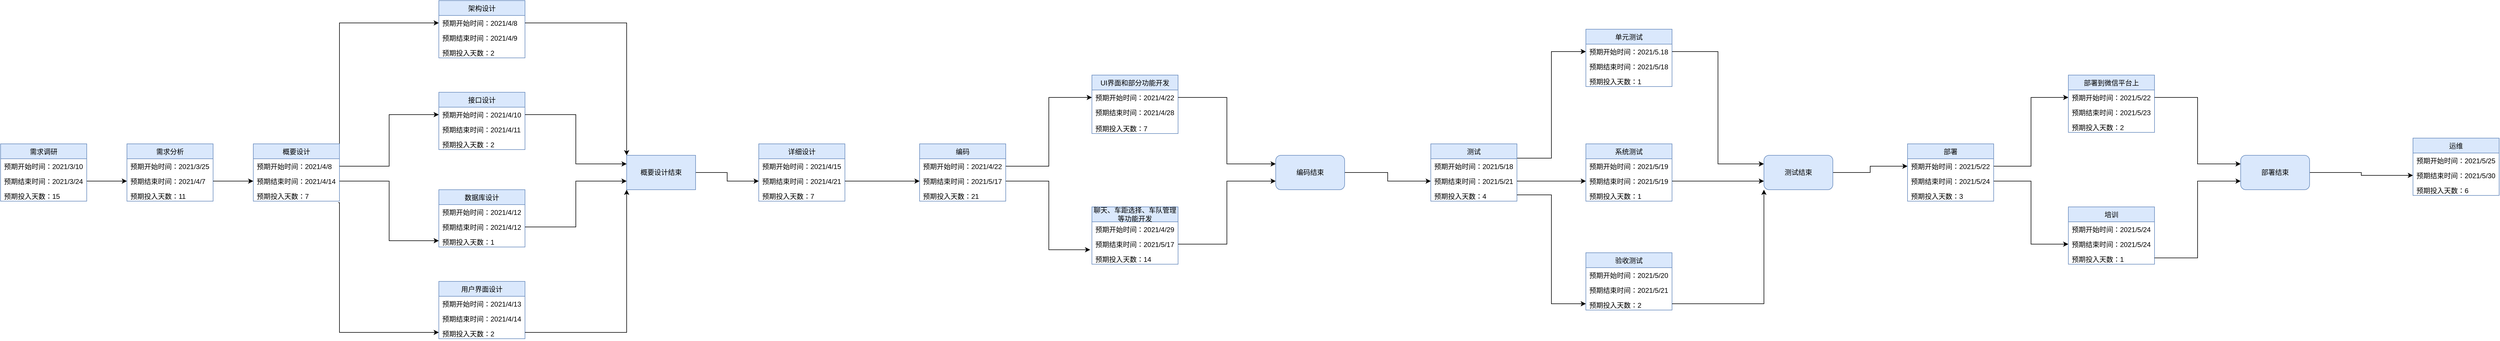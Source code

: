 <mxfile version="14.4.8" type="github">
  <diagram id="Q8OWI2HvfyvaIv8AVOIq" name="Page-1">
    <mxGraphModel dx="1303" dy="688" grid="1" gridSize="10" guides="1" tooltips="1" connect="1" arrows="1" fold="1" page="1" pageScale="1" pageWidth="4500" pageHeight="4681" math="0" shadow="0">
      <root>
        <mxCell id="0" />
        <mxCell id="1" parent="0" />
        <mxCell id="cmzhFVV2WVKwGKOXvyXr-2" value="需求调研" style="swimlane;fontStyle=0;childLayout=stackLayout;horizontal=1;startSize=26;fillColor=#dae8fc;horizontalStack=0;resizeParent=1;resizeParentMax=0;resizeLast=0;collapsible=1;marginBottom=0;strokeColor=#6c8ebf;" vertex="1" parent="1">
          <mxGeometry x="20" y="320" width="150" height="100" as="geometry" />
        </mxCell>
        <mxCell id="cmzhFVV2WVKwGKOXvyXr-3" value="预期开始时间：2021/3/10" style="text;strokeColor=none;fillColor=none;align=left;verticalAlign=top;spacingLeft=4;spacingRight=4;overflow=hidden;rotatable=0;points=[[0,0.5],[1,0.5]];portConstraint=eastwest;" vertex="1" parent="cmzhFVV2WVKwGKOXvyXr-2">
          <mxGeometry y="26" width="150" height="26" as="geometry" />
        </mxCell>
        <mxCell id="cmzhFVV2WVKwGKOXvyXr-4" value="预期结束时间：2021/3/24" style="text;strokeColor=none;fillColor=none;align=left;verticalAlign=top;spacingLeft=4;spacingRight=4;overflow=hidden;rotatable=0;points=[[0,0.5],[1,0.5]];portConstraint=eastwest;" vertex="1" parent="cmzhFVV2WVKwGKOXvyXr-2">
          <mxGeometry y="52" width="150" height="26" as="geometry" />
        </mxCell>
        <mxCell id="cmzhFVV2WVKwGKOXvyXr-5" value="预期投入天数：15" style="text;strokeColor=none;fillColor=none;align=left;verticalAlign=top;spacingLeft=4;spacingRight=4;overflow=hidden;rotatable=0;points=[[0,0.5],[1,0.5]];portConstraint=eastwest;" vertex="1" parent="cmzhFVV2WVKwGKOXvyXr-2">
          <mxGeometry y="78" width="150" height="22" as="geometry" />
        </mxCell>
        <mxCell id="cmzhFVV2WVKwGKOXvyXr-6" value="需求分析" style="swimlane;fontStyle=0;childLayout=stackLayout;horizontal=1;startSize=26;fillColor=#dae8fc;horizontalStack=0;resizeParent=1;resizeParentMax=0;resizeLast=0;collapsible=1;marginBottom=0;strokeColor=#6c8ebf;" vertex="1" parent="1">
          <mxGeometry x="240" y="320" width="150" height="100" as="geometry" />
        </mxCell>
        <mxCell id="cmzhFVV2WVKwGKOXvyXr-7" value="预期开始时间：2021/3/25" style="text;strokeColor=none;fillColor=none;align=left;verticalAlign=top;spacingLeft=4;spacingRight=4;overflow=hidden;rotatable=0;points=[[0,0.5],[1,0.5]];portConstraint=eastwest;" vertex="1" parent="cmzhFVV2WVKwGKOXvyXr-6">
          <mxGeometry y="26" width="150" height="26" as="geometry" />
        </mxCell>
        <mxCell id="cmzhFVV2WVKwGKOXvyXr-8" value="预期结束时间：2021/4/7" style="text;strokeColor=none;fillColor=none;align=left;verticalAlign=top;spacingLeft=4;spacingRight=4;overflow=hidden;rotatable=0;points=[[0,0.5],[1,0.5]];portConstraint=eastwest;" vertex="1" parent="cmzhFVV2WVKwGKOXvyXr-6">
          <mxGeometry y="52" width="150" height="26" as="geometry" />
        </mxCell>
        <mxCell id="cmzhFVV2WVKwGKOXvyXr-9" value="预期投入天数：11" style="text;strokeColor=none;fillColor=none;align=left;verticalAlign=top;spacingLeft=4;spacingRight=4;overflow=hidden;rotatable=0;points=[[0,0.5],[1,0.5]];portConstraint=eastwest;" vertex="1" parent="cmzhFVV2WVKwGKOXvyXr-6">
          <mxGeometry y="78" width="150" height="22" as="geometry" />
        </mxCell>
        <mxCell id="cmzhFVV2WVKwGKOXvyXr-87" style="edgeStyle=orthogonalEdgeStyle;rounded=0;orthogonalLoop=1;jettySize=auto;html=1;exitX=1;exitY=0;exitDx=0;exitDy=0;entryX=0;entryY=0.5;entryDx=0;entryDy=0;" edge="1" parent="1" source="cmzhFVV2WVKwGKOXvyXr-10" target="cmzhFVV2WVKwGKOXvyXr-15">
          <mxGeometry relative="1" as="geometry" />
        </mxCell>
        <mxCell id="cmzhFVV2WVKwGKOXvyXr-10" value="概要设计" style="swimlane;fontStyle=0;childLayout=stackLayout;horizontal=1;startSize=26;fillColor=#dae8fc;horizontalStack=0;resizeParent=1;resizeParentMax=0;resizeLast=0;collapsible=1;marginBottom=0;strokeColor=#6c8ebf;" vertex="1" parent="1">
          <mxGeometry x="460" y="320" width="150" height="100" as="geometry" />
        </mxCell>
        <mxCell id="cmzhFVV2WVKwGKOXvyXr-11" value="预期开始时间：2021/4/8" style="text;strokeColor=none;fillColor=none;align=left;verticalAlign=top;spacingLeft=4;spacingRight=4;overflow=hidden;rotatable=0;points=[[0,0.5],[1,0.5]];portConstraint=eastwest;" vertex="1" parent="cmzhFVV2WVKwGKOXvyXr-10">
          <mxGeometry y="26" width="150" height="26" as="geometry" />
        </mxCell>
        <mxCell id="cmzhFVV2WVKwGKOXvyXr-12" value="预期结束时间：2021/4/14" style="text;strokeColor=none;fillColor=none;align=left;verticalAlign=top;spacingLeft=4;spacingRight=4;overflow=hidden;rotatable=0;points=[[0,0.5],[1,0.5]];portConstraint=eastwest;" vertex="1" parent="cmzhFVV2WVKwGKOXvyXr-10">
          <mxGeometry y="52" width="150" height="26" as="geometry" />
        </mxCell>
        <mxCell id="cmzhFVV2WVKwGKOXvyXr-13" value="预期投入天数：7" style="text;strokeColor=none;fillColor=none;align=left;verticalAlign=top;spacingLeft=4;spacingRight=4;overflow=hidden;rotatable=0;points=[[0,0.5],[1,0.5]];portConstraint=eastwest;" vertex="1" parent="cmzhFVV2WVKwGKOXvyXr-10">
          <mxGeometry y="78" width="150" height="22" as="geometry" />
        </mxCell>
        <mxCell id="cmzhFVV2WVKwGKOXvyXr-14" value="架构设计" style="swimlane;fontStyle=0;childLayout=stackLayout;horizontal=1;startSize=26;fillColor=#dae8fc;horizontalStack=0;resizeParent=1;resizeParentMax=0;resizeLast=0;collapsible=1;marginBottom=0;strokeColor=#6c8ebf;" vertex="1" parent="1">
          <mxGeometry x="783" y="70" width="150" height="100" as="geometry" />
        </mxCell>
        <mxCell id="cmzhFVV2WVKwGKOXvyXr-15" value="预期开始时间：2021/4/8" style="text;strokeColor=none;fillColor=none;align=left;verticalAlign=top;spacingLeft=4;spacingRight=4;overflow=hidden;rotatable=0;points=[[0,0.5],[1,0.5]];portConstraint=eastwest;" vertex="1" parent="cmzhFVV2WVKwGKOXvyXr-14">
          <mxGeometry y="26" width="150" height="26" as="geometry" />
        </mxCell>
        <mxCell id="cmzhFVV2WVKwGKOXvyXr-16" value="预期结束时间：2021/4/9" style="text;strokeColor=none;fillColor=none;align=left;verticalAlign=top;spacingLeft=4;spacingRight=4;overflow=hidden;rotatable=0;points=[[0,0.5],[1,0.5]];portConstraint=eastwest;" vertex="1" parent="cmzhFVV2WVKwGKOXvyXr-14">
          <mxGeometry y="52" width="150" height="26" as="geometry" />
        </mxCell>
        <mxCell id="cmzhFVV2WVKwGKOXvyXr-17" value="预期投入天数：2" style="text;strokeColor=none;fillColor=none;align=left;verticalAlign=top;spacingLeft=4;spacingRight=4;overflow=hidden;rotatable=0;points=[[0,0.5],[1,0.5]];portConstraint=eastwest;" vertex="1" parent="cmzhFVV2WVKwGKOXvyXr-14">
          <mxGeometry y="78" width="150" height="22" as="geometry" />
        </mxCell>
        <mxCell id="cmzhFVV2WVKwGKOXvyXr-18" value="接口设计" style="swimlane;fontStyle=0;childLayout=stackLayout;horizontal=1;startSize=26;fillColor=#dae8fc;horizontalStack=0;resizeParent=1;resizeParentMax=0;resizeLast=0;collapsible=1;marginBottom=0;strokeColor=#6c8ebf;" vertex="1" parent="1">
          <mxGeometry x="783" y="230" width="150" height="100" as="geometry" />
        </mxCell>
        <mxCell id="cmzhFVV2WVKwGKOXvyXr-19" value="预期开始时间：2021/4/10" style="text;strokeColor=none;fillColor=none;align=left;verticalAlign=top;spacingLeft=4;spacingRight=4;overflow=hidden;rotatable=0;points=[[0,0.5],[1,0.5]];portConstraint=eastwest;" vertex="1" parent="cmzhFVV2WVKwGKOXvyXr-18">
          <mxGeometry y="26" width="150" height="26" as="geometry" />
        </mxCell>
        <mxCell id="cmzhFVV2WVKwGKOXvyXr-20" value="预期结束时间：2021/4/11" style="text;strokeColor=none;fillColor=none;align=left;verticalAlign=top;spacingLeft=4;spacingRight=4;overflow=hidden;rotatable=0;points=[[0,0.5],[1,0.5]];portConstraint=eastwest;" vertex="1" parent="cmzhFVV2WVKwGKOXvyXr-18">
          <mxGeometry y="52" width="150" height="26" as="geometry" />
        </mxCell>
        <mxCell id="cmzhFVV2WVKwGKOXvyXr-21" value="预期投入天数：2" style="text;strokeColor=none;fillColor=none;align=left;verticalAlign=top;spacingLeft=4;spacingRight=4;overflow=hidden;rotatable=0;points=[[0,0.5],[1,0.5]];portConstraint=eastwest;" vertex="1" parent="cmzhFVV2WVKwGKOXvyXr-18">
          <mxGeometry y="78" width="150" height="22" as="geometry" />
        </mxCell>
        <mxCell id="cmzhFVV2WVKwGKOXvyXr-22" value="数据库设计" style="swimlane;fontStyle=0;childLayout=stackLayout;horizontal=1;startSize=26;fillColor=#dae8fc;horizontalStack=0;resizeParent=1;resizeParentMax=0;resizeLast=0;collapsible=1;marginBottom=0;strokeColor=#6c8ebf;" vertex="1" parent="1">
          <mxGeometry x="783" y="400" width="150" height="100" as="geometry" />
        </mxCell>
        <mxCell id="cmzhFVV2WVKwGKOXvyXr-23" value="预期开始时间：2021/4/12" style="text;strokeColor=none;fillColor=none;align=left;verticalAlign=top;spacingLeft=4;spacingRight=4;overflow=hidden;rotatable=0;points=[[0,0.5],[1,0.5]];portConstraint=eastwest;" vertex="1" parent="cmzhFVV2WVKwGKOXvyXr-22">
          <mxGeometry y="26" width="150" height="26" as="geometry" />
        </mxCell>
        <mxCell id="cmzhFVV2WVKwGKOXvyXr-24" value="预期结束时间：2021/4/12" style="text;strokeColor=none;fillColor=none;align=left;verticalAlign=top;spacingLeft=4;spacingRight=4;overflow=hidden;rotatable=0;points=[[0,0.5],[1,0.5]];portConstraint=eastwest;" vertex="1" parent="cmzhFVV2WVKwGKOXvyXr-22">
          <mxGeometry y="52" width="150" height="26" as="geometry" />
        </mxCell>
        <mxCell id="cmzhFVV2WVKwGKOXvyXr-25" value="预期投入天数：1" style="text;strokeColor=none;fillColor=none;align=left;verticalAlign=top;spacingLeft=4;spacingRight=4;overflow=hidden;rotatable=0;points=[[0,0.5],[1,0.5]];portConstraint=eastwest;" vertex="1" parent="cmzhFVV2WVKwGKOXvyXr-22">
          <mxGeometry y="78" width="150" height="22" as="geometry" />
        </mxCell>
        <mxCell id="cmzhFVV2WVKwGKOXvyXr-26" value="用户界面设计" style="swimlane;fontStyle=0;childLayout=stackLayout;horizontal=1;startSize=26;fillColor=#dae8fc;horizontalStack=0;resizeParent=1;resizeParentMax=0;resizeLast=0;collapsible=1;marginBottom=0;strokeColor=#6c8ebf;" vertex="1" parent="1">
          <mxGeometry x="783" y="560" width="150" height="100" as="geometry" />
        </mxCell>
        <mxCell id="cmzhFVV2WVKwGKOXvyXr-27" value="预期开始时间：2021/4/13" style="text;strokeColor=none;fillColor=none;align=left;verticalAlign=top;spacingLeft=4;spacingRight=4;overflow=hidden;rotatable=0;points=[[0,0.5],[1,0.5]];portConstraint=eastwest;" vertex="1" parent="cmzhFVV2WVKwGKOXvyXr-26">
          <mxGeometry y="26" width="150" height="26" as="geometry" />
        </mxCell>
        <mxCell id="cmzhFVV2WVKwGKOXvyXr-28" value="预期结束时间：2021/4/14" style="text;strokeColor=none;fillColor=none;align=left;verticalAlign=top;spacingLeft=4;spacingRight=4;overflow=hidden;rotatable=0;points=[[0,0.5],[1,0.5]];portConstraint=eastwest;" vertex="1" parent="cmzhFVV2WVKwGKOXvyXr-26">
          <mxGeometry y="52" width="150" height="26" as="geometry" />
        </mxCell>
        <mxCell id="cmzhFVV2WVKwGKOXvyXr-29" value="预期投入天数：2" style="text;strokeColor=none;fillColor=none;align=left;verticalAlign=top;spacingLeft=4;spacingRight=4;overflow=hidden;rotatable=0;points=[[0,0.5],[1,0.5]];portConstraint=eastwest;" vertex="1" parent="cmzhFVV2WVKwGKOXvyXr-26">
          <mxGeometry y="78" width="150" height="22" as="geometry" />
        </mxCell>
        <mxCell id="cmzhFVV2WVKwGKOXvyXr-95" style="edgeStyle=orthogonalEdgeStyle;rounded=0;orthogonalLoop=1;jettySize=auto;html=1;exitX=1;exitY=0.5;exitDx=0;exitDy=0;entryX=0;entryY=0.5;entryDx=0;entryDy=0;" edge="1" parent="1" source="cmzhFVV2WVKwGKOXvyXr-30" target="cmzhFVV2WVKwGKOXvyXr-33">
          <mxGeometry relative="1" as="geometry" />
        </mxCell>
        <mxCell id="cmzhFVV2WVKwGKOXvyXr-30" value="概要设计结束" style="rounded=0;whiteSpace=wrap;html=1;fillColor=#dae8fc;strokeColor=#6c8ebf;" vertex="1" parent="1">
          <mxGeometry x="1110" y="340" width="120" height="60" as="geometry" />
        </mxCell>
        <mxCell id="cmzhFVV2WVKwGKOXvyXr-31" value="详细设计" style="swimlane;fontStyle=0;childLayout=stackLayout;horizontal=1;startSize=26;fillColor=#dae8fc;horizontalStack=0;resizeParent=1;resizeParentMax=0;resizeLast=0;collapsible=1;marginBottom=0;strokeColor=#6c8ebf;" vertex="1" parent="1">
          <mxGeometry x="1340" y="320" width="150" height="100" as="geometry" />
        </mxCell>
        <mxCell id="cmzhFVV2WVKwGKOXvyXr-32" value="预期开始时间：2021/4/15" style="text;strokeColor=none;fillColor=none;align=left;verticalAlign=top;spacingLeft=4;spacingRight=4;overflow=hidden;rotatable=0;points=[[0,0.5],[1,0.5]];portConstraint=eastwest;" vertex="1" parent="cmzhFVV2WVKwGKOXvyXr-31">
          <mxGeometry y="26" width="150" height="26" as="geometry" />
        </mxCell>
        <mxCell id="cmzhFVV2WVKwGKOXvyXr-33" value="预期结束时间：2021/4/21" style="text;strokeColor=none;fillColor=none;align=left;verticalAlign=top;spacingLeft=4;spacingRight=4;overflow=hidden;rotatable=0;points=[[0,0.5],[1,0.5]];portConstraint=eastwest;" vertex="1" parent="cmzhFVV2WVKwGKOXvyXr-31">
          <mxGeometry y="52" width="150" height="26" as="geometry" />
        </mxCell>
        <mxCell id="cmzhFVV2WVKwGKOXvyXr-34" value="预期投入天数：7" style="text;strokeColor=none;fillColor=none;align=left;verticalAlign=top;spacingLeft=4;spacingRight=4;overflow=hidden;rotatable=0;points=[[0,0.5],[1,0.5]];portConstraint=eastwest;" vertex="1" parent="cmzhFVV2WVKwGKOXvyXr-31">
          <mxGeometry y="78" width="150" height="22" as="geometry" />
        </mxCell>
        <mxCell id="cmzhFVV2WVKwGKOXvyXr-35" value="编码" style="swimlane;fontStyle=0;childLayout=stackLayout;horizontal=1;startSize=26;fillColor=#dae8fc;horizontalStack=0;resizeParent=1;resizeParentMax=0;resizeLast=0;collapsible=1;marginBottom=0;strokeColor=#6c8ebf;" vertex="1" parent="1">
          <mxGeometry x="1620" y="320" width="150" height="100" as="geometry" />
        </mxCell>
        <mxCell id="cmzhFVV2WVKwGKOXvyXr-36" value="预期开始时间：2021/4/22" style="text;strokeColor=none;fillColor=none;align=left;verticalAlign=top;spacingLeft=4;spacingRight=4;overflow=hidden;rotatable=0;points=[[0,0.5],[1,0.5]];portConstraint=eastwest;" vertex="1" parent="cmzhFVV2WVKwGKOXvyXr-35">
          <mxGeometry y="26" width="150" height="26" as="geometry" />
        </mxCell>
        <mxCell id="cmzhFVV2WVKwGKOXvyXr-37" value="预期结束时间：2021/5/17" style="text;strokeColor=none;fillColor=none;align=left;verticalAlign=top;spacingLeft=4;spacingRight=4;overflow=hidden;rotatable=0;points=[[0,0.5],[1,0.5]];portConstraint=eastwest;" vertex="1" parent="cmzhFVV2WVKwGKOXvyXr-35">
          <mxGeometry y="52" width="150" height="26" as="geometry" />
        </mxCell>
        <mxCell id="cmzhFVV2WVKwGKOXvyXr-38" value="预期投入天数：21" style="text;strokeColor=none;fillColor=none;align=left;verticalAlign=top;spacingLeft=4;spacingRight=4;overflow=hidden;rotatable=0;points=[[0,0.5],[1,0.5]];portConstraint=eastwest;" vertex="1" parent="cmzhFVV2WVKwGKOXvyXr-35">
          <mxGeometry y="78" width="150" height="22" as="geometry" />
        </mxCell>
        <mxCell id="cmzhFVV2WVKwGKOXvyXr-39" value="UI界面和部分功能开发" style="swimlane;fontStyle=0;childLayout=stackLayout;horizontal=1;startSize=26;fillColor=#dae8fc;horizontalStack=0;resizeParent=1;resizeParentMax=0;resizeLast=0;collapsible=1;marginBottom=0;strokeColor=#6c8ebf;" vertex="1" parent="1">
          <mxGeometry x="1920" y="200" width="150" height="102" as="geometry" />
        </mxCell>
        <mxCell id="cmzhFVV2WVKwGKOXvyXr-40" value="预期开始时间：2021/4/22" style="text;strokeColor=none;fillColor=none;align=left;verticalAlign=top;spacingLeft=4;spacingRight=4;overflow=hidden;rotatable=0;points=[[0,0.5],[1,0.5]];portConstraint=eastwest;" vertex="1" parent="cmzhFVV2WVKwGKOXvyXr-39">
          <mxGeometry y="26" width="150" height="26" as="geometry" />
        </mxCell>
        <mxCell id="cmzhFVV2WVKwGKOXvyXr-41" value="预期结束时间：2021/4/28" style="text;strokeColor=none;fillColor=none;align=left;verticalAlign=top;spacingLeft=4;spacingRight=4;overflow=hidden;rotatable=0;points=[[0,0.5],[1,0.5]];portConstraint=eastwest;" vertex="1" parent="cmzhFVV2WVKwGKOXvyXr-39">
          <mxGeometry y="52" width="150" height="28" as="geometry" />
        </mxCell>
        <mxCell id="cmzhFVV2WVKwGKOXvyXr-42" value="预期投入天数：7" style="text;strokeColor=none;fillColor=none;align=left;verticalAlign=top;spacingLeft=4;spacingRight=4;overflow=hidden;rotatable=0;points=[[0,0.5],[1,0.5]];portConstraint=eastwest;" vertex="1" parent="cmzhFVV2WVKwGKOXvyXr-39">
          <mxGeometry y="80" width="150" height="22" as="geometry" />
        </mxCell>
        <mxCell id="cmzhFVV2WVKwGKOXvyXr-43" value="聊天、车距选择、车队管理等功能开发" style="swimlane;fontStyle=0;childLayout=stackLayout;horizontal=1;startSize=26;fillColor=#dae8fc;horizontalStack=0;resizeParent=1;resizeParentMax=0;resizeLast=0;collapsible=1;marginBottom=0;strokeColor=#6c8ebf;whiteSpace=wrap;" vertex="1" parent="1">
          <mxGeometry x="1920" y="430" width="150" height="100" as="geometry" />
        </mxCell>
        <mxCell id="cmzhFVV2WVKwGKOXvyXr-44" value="预期开始时间：2021/4/29" style="text;strokeColor=none;fillColor=none;align=left;verticalAlign=top;spacingLeft=4;spacingRight=4;overflow=hidden;rotatable=0;points=[[0,0.5],[1,0.5]];portConstraint=eastwest;" vertex="1" parent="cmzhFVV2WVKwGKOXvyXr-43">
          <mxGeometry y="26" width="150" height="26" as="geometry" />
        </mxCell>
        <mxCell id="cmzhFVV2WVKwGKOXvyXr-45" value="预期结束时间：2021/5/17" style="text;strokeColor=none;fillColor=none;align=left;verticalAlign=top;spacingLeft=4;spacingRight=4;overflow=hidden;rotatable=0;points=[[0,0.5],[1,0.5]];portConstraint=eastwest;" vertex="1" parent="cmzhFVV2WVKwGKOXvyXr-43">
          <mxGeometry y="52" width="150" height="26" as="geometry" />
        </mxCell>
        <mxCell id="cmzhFVV2WVKwGKOXvyXr-46" value="预期投入天数：14" style="text;strokeColor=none;fillColor=none;align=left;verticalAlign=top;spacingLeft=4;spacingRight=4;overflow=hidden;rotatable=0;points=[[0,0.5],[1,0.5]];portConstraint=eastwest;" vertex="1" parent="cmzhFVV2WVKwGKOXvyXr-43">
          <mxGeometry y="78" width="150" height="22" as="geometry" />
        </mxCell>
        <mxCell id="cmzhFVV2WVKwGKOXvyXr-101" style="edgeStyle=orthogonalEdgeStyle;rounded=0;orthogonalLoop=1;jettySize=auto;html=1;exitX=1;exitY=0.5;exitDx=0;exitDy=0;entryX=0;entryY=0.5;entryDx=0;entryDy=0;" edge="1" parent="1" source="cmzhFVV2WVKwGKOXvyXr-49" target="cmzhFVV2WVKwGKOXvyXr-52">
          <mxGeometry relative="1" as="geometry" />
        </mxCell>
        <mxCell id="cmzhFVV2WVKwGKOXvyXr-49" value="编码结束" style="rounded=1;whiteSpace=wrap;html=1;fillColor=#dae8fc;strokeColor=#6c8ebf;" vertex="1" parent="1">
          <mxGeometry x="2240" y="340" width="120" height="60" as="geometry" />
        </mxCell>
        <mxCell id="cmzhFVV2WVKwGKOXvyXr-102" style="edgeStyle=orthogonalEdgeStyle;rounded=0;orthogonalLoop=1;jettySize=auto;html=1;exitX=1;exitY=0.25;exitDx=0;exitDy=0;entryX=0;entryY=0.5;entryDx=0;entryDy=0;" edge="1" parent="1" source="cmzhFVV2WVKwGKOXvyXr-50" target="cmzhFVV2WVKwGKOXvyXr-55">
          <mxGeometry relative="1" as="geometry" />
        </mxCell>
        <mxCell id="cmzhFVV2WVKwGKOXvyXr-50" value="测试" style="swimlane;fontStyle=0;childLayout=stackLayout;horizontal=1;startSize=26;fillColor=#dae8fc;horizontalStack=0;resizeParent=1;resizeParentMax=0;resizeLast=0;collapsible=1;marginBottom=0;strokeColor=#6c8ebf;" vertex="1" parent="1">
          <mxGeometry x="2510" y="320" width="150" height="100" as="geometry" />
        </mxCell>
        <mxCell id="cmzhFVV2WVKwGKOXvyXr-51" value="预期开始时间：2021/5/18" style="text;strokeColor=none;fillColor=none;align=left;verticalAlign=top;spacingLeft=4;spacingRight=4;overflow=hidden;rotatable=0;points=[[0,0.5],[1,0.5]];portConstraint=eastwest;" vertex="1" parent="cmzhFVV2WVKwGKOXvyXr-50">
          <mxGeometry y="26" width="150" height="26" as="geometry" />
        </mxCell>
        <mxCell id="cmzhFVV2WVKwGKOXvyXr-52" value="预期结束时间：2021/5/21" style="text;strokeColor=none;fillColor=none;align=left;verticalAlign=top;spacingLeft=4;spacingRight=4;overflow=hidden;rotatable=0;points=[[0,0.5],[1,0.5]];portConstraint=eastwest;" vertex="1" parent="cmzhFVV2WVKwGKOXvyXr-50">
          <mxGeometry y="52" width="150" height="26" as="geometry" />
        </mxCell>
        <mxCell id="cmzhFVV2WVKwGKOXvyXr-53" value="预期投入天数：4" style="text;strokeColor=none;fillColor=none;align=left;verticalAlign=top;spacingLeft=4;spacingRight=4;overflow=hidden;rotatable=0;points=[[0,0.5],[1,0.5]];portConstraint=eastwest;" vertex="1" parent="cmzhFVV2WVKwGKOXvyXr-50">
          <mxGeometry y="78" width="150" height="22" as="geometry" />
        </mxCell>
        <mxCell id="cmzhFVV2WVKwGKOXvyXr-54" value="单元测试" style="swimlane;fontStyle=0;childLayout=stackLayout;horizontal=1;startSize=26;fillColor=#dae8fc;horizontalStack=0;resizeParent=1;resizeParentMax=0;resizeLast=0;collapsible=1;marginBottom=0;strokeColor=#6c8ebf;" vertex="1" parent="1">
          <mxGeometry x="2780" y="120" width="150" height="100" as="geometry" />
        </mxCell>
        <mxCell id="cmzhFVV2WVKwGKOXvyXr-55" value="预期开始时间：2021/5.18" style="text;strokeColor=none;fillColor=none;align=left;verticalAlign=top;spacingLeft=4;spacingRight=4;overflow=hidden;rotatable=0;points=[[0,0.5],[1,0.5]];portConstraint=eastwest;" vertex="1" parent="cmzhFVV2WVKwGKOXvyXr-54">
          <mxGeometry y="26" width="150" height="26" as="geometry" />
        </mxCell>
        <mxCell id="cmzhFVV2WVKwGKOXvyXr-56" value="预期结束时间：2021/5/18" style="text;strokeColor=none;fillColor=none;align=left;verticalAlign=top;spacingLeft=4;spacingRight=4;overflow=hidden;rotatable=0;points=[[0,0.5],[1,0.5]];portConstraint=eastwest;" vertex="1" parent="cmzhFVV2WVKwGKOXvyXr-54">
          <mxGeometry y="52" width="150" height="26" as="geometry" />
        </mxCell>
        <mxCell id="cmzhFVV2WVKwGKOXvyXr-57" value="预期投入天数：1" style="text;strokeColor=none;fillColor=none;align=left;verticalAlign=top;spacingLeft=4;spacingRight=4;overflow=hidden;rotatable=0;points=[[0,0.5],[1,0.5]];portConstraint=eastwest;" vertex="1" parent="cmzhFVV2WVKwGKOXvyXr-54">
          <mxGeometry y="78" width="150" height="22" as="geometry" />
        </mxCell>
        <mxCell id="cmzhFVV2WVKwGKOXvyXr-58" value="系统测试" style="swimlane;fontStyle=0;childLayout=stackLayout;horizontal=1;startSize=26;fillColor=#dae8fc;horizontalStack=0;resizeParent=1;resizeParentMax=0;resizeLast=0;collapsible=1;marginBottom=0;strokeColor=#6c8ebf;" vertex="1" parent="1">
          <mxGeometry x="2780" y="320" width="150" height="100" as="geometry" />
        </mxCell>
        <mxCell id="cmzhFVV2WVKwGKOXvyXr-59" value="预期开始时间：2021/5/19" style="text;strokeColor=none;fillColor=none;align=left;verticalAlign=top;spacingLeft=4;spacingRight=4;overflow=hidden;rotatable=0;points=[[0,0.5],[1,0.5]];portConstraint=eastwest;" vertex="1" parent="cmzhFVV2WVKwGKOXvyXr-58">
          <mxGeometry y="26" width="150" height="26" as="geometry" />
        </mxCell>
        <mxCell id="cmzhFVV2WVKwGKOXvyXr-60" value="预期结束时间：2021/5/19" style="text;strokeColor=none;fillColor=none;align=left;verticalAlign=top;spacingLeft=4;spacingRight=4;overflow=hidden;rotatable=0;points=[[0,0.5],[1,0.5]];portConstraint=eastwest;" vertex="1" parent="cmzhFVV2WVKwGKOXvyXr-58">
          <mxGeometry y="52" width="150" height="26" as="geometry" />
        </mxCell>
        <mxCell id="cmzhFVV2WVKwGKOXvyXr-61" value="预期投入天数：1" style="text;strokeColor=none;fillColor=none;align=left;verticalAlign=top;spacingLeft=4;spacingRight=4;overflow=hidden;rotatable=0;points=[[0,0.5],[1,0.5]];portConstraint=eastwest;" vertex="1" parent="cmzhFVV2WVKwGKOXvyXr-58">
          <mxGeometry y="78" width="150" height="22" as="geometry" />
        </mxCell>
        <mxCell id="cmzhFVV2WVKwGKOXvyXr-62" value="验收测试" style="swimlane;fontStyle=0;childLayout=stackLayout;horizontal=1;startSize=26;fillColor=#dae8fc;horizontalStack=0;resizeParent=1;resizeParentMax=0;resizeLast=0;collapsible=1;marginBottom=0;strokeColor=#6c8ebf;" vertex="1" parent="1">
          <mxGeometry x="2780" y="510" width="150" height="100" as="geometry" />
        </mxCell>
        <mxCell id="cmzhFVV2WVKwGKOXvyXr-63" value="预期开始时间：2021/5/20" style="text;strokeColor=none;fillColor=none;align=left;verticalAlign=top;spacingLeft=4;spacingRight=4;overflow=hidden;rotatable=0;points=[[0,0.5],[1,0.5]];portConstraint=eastwest;" vertex="1" parent="cmzhFVV2WVKwGKOXvyXr-62">
          <mxGeometry y="26" width="150" height="26" as="geometry" />
        </mxCell>
        <mxCell id="cmzhFVV2WVKwGKOXvyXr-64" value="预期结束时间：2021/5/21" style="text;strokeColor=none;fillColor=none;align=left;verticalAlign=top;spacingLeft=4;spacingRight=4;overflow=hidden;rotatable=0;points=[[0,0.5],[1,0.5]];portConstraint=eastwest;" vertex="1" parent="cmzhFVV2WVKwGKOXvyXr-62">
          <mxGeometry y="52" width="150" height="26" as="geometry" />
        </mxCell>
        <mxCell id="cmzhFVV2WVKwGKOXvyXr-65" value="预期投入天数：2" style="text;strokeColor=none;fillColor=none;align=left;verticalAlign=top;spacingLeft=4;spacingRight=4;overflow=hidden;rotatable=0;points=[[0,0.5],[1,0.5]];portConstraint=eastwest;" vertex="1" parent="cmzhFVV2WVKwGKOXvyXr-62">
          <mxGeometry y="78" width="150" height="22" as="geometry" />
        </mxCell>
        <mxCell id="cmzhFVV2WVKwGKOXvyXr-108" style="edgeStyle=orthogonalEdgeStyle;rounded=0;orthogonalLoop=1;jettySize=auto;html=1;exitX=1;exitY=0.5;exitDx=0;exitDy=0;entryX=0;entryY=0.5;entryDx=0;entryDy=0;" edge="1" parent="1" source="cmzhFVV2WVKwGKOXvyXr-67" target="cmzhFVV2WVKwGKOXvyXr-69">
          <mxGeometry relative="1" as="geometry">
            <mxPoint x="3330" y="369" as="targetPoint" />
          </mxGeometry>
        </mxCell>
        <mxCell id="cmzhFVV2WVKwGKOXvyXr-67" value="测试结束" style="rounded=1;whiteSpace=wrap;html=1;fillColor=#dae8fc;strokeColor=#6c8ebf;" vertex="1" parent="1">
          <mxGeometry x="3090" y="340" width="120" height="60" as="geometry" />
        </mxCell>
        <mxCell id="cmzhFVV2WVKwGKOXvyXr-68" value="部署" style="swimlane;fontStyle=0;childLayout=stackLayout;horizontal=1;startSize=26;fillColor=#dae8fc;horizontalStack=0;resizeParent=1;resizeParentMax=0;resizeLast=0;collapsible=1;marginBottom=0;strokeColor=#6c8ebf;" vertex="1" parent="1">
          <mxGeometry x="3340" y="320" width="150" height="100" as="geometry" />
        </mxCell>
        <mxCell id="cmzhFVV2WVKwGKOXvyXr-69" value="预期开始时间：2021/5/22" style="text;strokeColor=none;fillColor=none;align=left;verticalAlign=top;spacingLeft=4;spacingRight=4;overflow=hidden;rotatable=0;points=[[0,0.5],[1,0.5]];portConstraint=eastwest;" vertex="1" parent="cmzhFVV2WVKwGKOXvyXr-68">
          <mxGeometry y="26" width="150" height="26" as="geometry" />
        </mxCell>
        <mxCell id="cmzhFVV2WVKwGKOXvyXr-70" value="预期结束时间：2021/5/24" style="text;strokeColor=none;fillColor=none;align=left;verticalAlign=top;spacingLeft=4;spacingRight=4;overflow=hidden;rotatable=0;points=[[0,0.5],[1,0.5]];portConstraint=eastwest;" vertex="1" parent="cmzhFVV2WVKwGKOXvyXr-68">
          <mxGeometry y="52" width="150" height="26" as="geometry" />
        </mxCell>
        <mxCell id="cmzhFVV2WVKwGKOXvyXr-71" value="预期投入天数：3" style="text;strokeColor=none;fillColor=none;align=left;verticalAlign=top;spacingLeft=4;spacingRight=4;overflow=hidden;rotatable=0;points=[[0,0.5],[1,0.5]];portConstraint=eastwest;" vertex="1" parent="cmzhFVV2WVKwGKOXvyXr-68">
          <mxGeometry y="78" width="150" height="22" as="geometry" />
        </mxCell>
        <mxCell id="cmzhFVV2WVKwGKOXvyXr-72" value="部署到微信平台上" style="swimlane;fontStyle=0;childLayout=stackLayout;horizontal=1;startSize=26;fillColor=#dae8fc;horizontalStack=0;resizeParent=1;resizeParentMax=0;resizeLast=0;collapsible=1;marginBottom=0;strokeColor=#6c8ebf;" vertex="1" parent="1">
          <mxGeometry x="3620" y="200" width="150" height="100" as="geometry" />
        </mxCell>
        <mxCell id="cmzhFVV2WVKwGKOXvyXr-73" value="预期开始时间：2021/5/22" style="text;strokeColor=none;fillColor=none;align=left;verticalAlign=top;spacingLeft=4;spacingRight=4;overflow=hidden;rotatable=0;points=[[0,0.5],[1,0.5]];portConstraint=eastwest;" vertex="1" parent="cmzhFVV2WVKwGKOXvyXr-72">
          <mxGeometry y="26" width="150" height="26" as="geometry" />
        </mxCell>
        <mxCell id="cmzhFVV2WVKwGKOXvyXr-74" value="预期结束时间：2021/5/23" style="text;strokeColor=none;fillColor=none;align=left;verticalAlign=top;spacingLeft=4;spacingRight=4;overflow=hidden;rotatable=0;points=[[0,0.5],[1,0.5]];portConstraint=eastwest;" vertex="1" parent="cmzhFVV2WVKwGKOXvyXr-72">
          <mxGeometry y="52" width="150" height="26" as="geometry" />
        </mxCell>
        <mxCell id="cmzhFVV2WVKwGKOXvyXr-75" value="预期投入天数：2" style="text;strokeColor=none;fillColor=none;align=left;verticalAlign=top;spacingLeft=4;spacingRight=4;overflow=hidden;rotatable=0;points=[[0,0.5],[1,0.5]];portConstraint=eastwest;" vertex="1" parent="cmzhFVV2WVKwGKOXvyXr-72">
          <mxGeometry y="78" width="150" height="22" as="geometry" />
        </mxCell>
        <mxCell id="cmzhFVV2WVKwGKOXvyXr-76" value="培训" style="swimlane;fontStyle=0;childLayout=stackLayout;horizontal=1;startSize=26;fillColor=#dae8fc;horizontalStack=0;resizeParent=1;resizeParentMax=0;resizeLast=0;collapsible=1;marginBottom=0;strokeColor=#6c8ebf;" vertex="1" parent="1">
          <mxGeometry x="3620" y="430" width="150" height="100" as="geometry" />
        </mxCell>
        <mxCell id="cmzhFVV2WVKwGKOXvyXr-77" value="预期开始时间：2021/5/24" style="text;strokeColor=none;fillColor=none;align=left;verticalAlign=top;spacingLeft=4;spacingRight=4;overflow=hidden;rotatable=0;points=[[0,0.5],[1,0.5]];portConstraint=eastwest;" vertex="1" parent="cmzhFVV2WVKwGKOXvyXr-76">
          <mxGeometry y="26" width="150" height="26" as="geometry" />
        </mxCell>
        <mxCell id="cmzhFVV2WVKwGKOXvyXr-78" value="预期结束时间：2021/5/24" style="text;strokeColor=none;fillColor=none;align=left;verticalAlign=top;spacingLeft=4;spacingRight=4;overflow=hidden;rotatable=0;points=[[0,0.5],[1,0.5]];portConstraint=eastwest;" vertex="1" parent="cmzhFVV2WVKwGKOXvyXr-76">
          <mxGeometry y="52" width="150" height="26" as="geometry" />
        </mxCell>
        <mxCell id="cmzhFVV2WVKwGKOXvyXr-79" value="预期投入天数：1" style="text;strokeColor=none;fillColor=none;align=left;verticalAlign=top;spacingLeft=4;spacingRight=4;overflow=hidden;rotatable=0;points=[[0,0.5],[1,0.5]];portConstraint=eastwest;" vertex="1" parent="cmzhFVV2WVKwGKOXvyXr-76">
          <mxGeometry y="78" width="150" height="22" as="geometry" />
        </mxCell>
        <mxCell id="cmzhFVV2WVKwGKOXvyXr-113" style="edgeStyle=orthogonalEdgeStyle;rounded=0;orthogonalLoop=1;jettySize=auto;html=1;exitX=1;exitY=0.5;exitDx=0;exitDy=0;entryX=0;entryY=0.5;entryDx=0;entryDy=0;" edge="1" parent="1" source="cmzhFVV2WVKwGKOXvyXr-80" target="cmzhFVV2WVKwGKOXvyXr-83">
          <mxGeometry relative="1" as="geometry" />
        </mxCell>
        <mxCell id="cmzhFVV2WVKwGKOXvyXr-80" value="部署结束" style="rounded=1;whiteSpace=wrap;html=1;fillColor=#dae8fc;strokeColor=#6c8ebf;" vertex="1" parent="1">
          <mxGeometry x="3920" y="340" width="120" height="60" as="geometry" />
        </mxCell>
        <mxCell id="cmzhFVV2WVKwGKOXvyXr-81" value="运维" style="swimlane;fontStyle=0;childLayout=stackLayout;horizontal=1;startSize=26;fillColor=#dae8fc;horizontalStack=0;resizeParent=1;resizeParentMax=0;resizeLast=0;collapsible=1;marginBottom=0;strokeColor=#6c8ebf;" vertex="1" parent="1">
          <mxGeometry x="4220" y="310" width="150" height="100" as="geometry" />
        </mxCell>
        <mxCell id="cmzhFVV2WVKwGKOXvyXr-82" value="预期开始时间：2021/5/25" style="text;strokeColor=none;fillColor=none;align=left;verticalAlign=top;spacingLeft=4;spacingRight=4;overflow=hidden;rotatable=0;points=[[0,0.5],[1,0.5]];portConstraint=eastwest;" vertex="1" parent="cmzhFVV2WVKwGKOXvyXr-81">
          <mxGeometry y="26" width="150" height="26" as="geometry" />
        </mxCell>
        <mxCell id="cmzhFVV2WVKwGKOXvyXr-83" value="预期结束时间：2021/5/30" style="text;strokeColor=none;fillColor=none;align=left;verticalAlign=top;spacingLeft=4;spacingRight=4;overflow=hidden;rotatable=0;points=[[0,0.5],[1,0.5]];portConstraint=eastwest;" vertex="1" parent="cmzhFVV2WVKwGKOXvyXr-81">
          <mxGeometry y="52" width="150" height="26" as="geometry" />
        </mxCell>
        <mxCell id="cmzhFVV2WVKwGKOXvyXr-84" value="预期投入天数：6" style="text;strokeColor=none;fillColor=none;align=left;verticalAlign=top;spacingLeft=4;spacingRight=4;overflow=hidden;rotatable=0;points=[[0,0.5],[1,0.5]];portConstraint=eastwest;" vertex="1" parent="cmzhFVV2WVKwGKOXvyXr-81">
          <mxGeometry y="78" width="150" height="22" as="geometry" />
        </mxCell>
        <mxCell id="cmzhFVV2WVKwGKOXvyXr-85" style="edgeStyle=orthogonalEdgeStyle;rounded=0;orthogonalLoop=1;jettySize=auto;html=1;exitX=1;exitY=0.5;exitDx=0;exitDy=0;entryX=0;entryY=0.5;entryDx=0;entryDy=0;" edge="1" parent="1" source="cmzhFVV2WVKwGKOXvyXr-4" target="cmzhFVV2WVKwGKOXvyXr-8">
          <mxGeometry relative="1" as="geometry" />
        </mxCell>
        <mxCell id="cmzhFVV2WVKwGKOXvyXr-86" style="edgeStyle=orthogonalEdgeStyle;rounded=0;orthogonalLoop=1;jettySize=auto;html=1;exitX=1;exitY=0.5;exitDx=0;exitDy=0;entryX=0;entryY=0.5;entryDx=0;entryDy=0;" edge="1" parent="1" source="cmzhFVV2WVKwGKOXvyXr-8" target="cmzhFVV2WVKwGKOXvyXr-12">
          <mxGeometry relative="1" as="geometry" />
        </mxCell>
        <mxCell id="cmzhFVV2WVKwGKOXvyXr-88" style="edgeStyle=orthogonalEdgeStyle;rounded=0;orthogonalLoop=1;jettySize=auto;html=1;exitX=1;exitY=0.5;exitDx=0;exitDy=0;entryX=0;entryY=0.5;entryDx=0;entryDy=0;" edge="1" parent="1" source="cmzhFVV2WVKwGKOXvyXr-11" target="cmzhFVV2WVKwGKOXvyXr-19">
          <mxGeometry relative="1" as="geometry" />
        </mxCell>
        <mxCell id="cmzhFVV2WVKwGKOXvyXr-89" style="edgeStyle=orthogonalEdgeStyle;rounded=0;orthogonalLoop=1;jettySize=auto;html=1;exitX=1;exitY=0.5;exitDx=0;exitDy=0;entryX=0;entryY=0.5;entryDx=0;entryDy=0;" edge="1" parent="1" source="cmzhFVV2WVKwGKOXvyXr-12" target="cmzhFVV2WVKwGKOXvyXr-25">
          <mxGeometry relative="1" as="geometry" />
        </mxCell>
        <mxCell id="cmzhFVV2WVKwGKOXvyXr-90" style="edgeStyle=orthogonalEdgeStyle;rounded=0;orthogonalLoop=1;jettySize=auto;html=1;entryX=0;entryY=0.5;entryDx=0;entryDy=0;exitX=0.987;exitY=1.116;exitDx=0;exitDy=0;exitPerimeter=0;" edge="1" parent="1" source="cmzhFVV2WVKwGKOXvyXr-13" target="cmzhFVV2WVKwGKOXvyXr-29">
          <mxGeometry relative="1" as="geometry">
            <mxPoint x="610" y="430" as="sourcePoint" />
            <Array as="points">
              <mxPoint x="610" y="423" />
              <mxPoint x="610" y="649" />
            </Array>
          </mxGeometry>
        </mxCell>
        <mxCell id="cmzhFVV2WVKwGKOXvyXr-91" style="edgeStyle=orthogonalEdgeStyle;rounded=0;orthogonalLoop=1;jettySize=auto;html=1;exitX=1;exitY=0.5;exitDx=0;exitDy=0;entryX=0;entryY=0;entryDx=0;entryDy=0;" edge="1" parent="1" source="cmzhFVV2WVKwGKOXvyXr-15" target="cmzhFVV2WVKwGKOXvyXr-30">
          <mxGeometry relative="1" as="geometry" />
        </mxCell>
        <mxCell id="cmzhFVV2WVKwGKOXvyXr-92" style="edgeStyle=orthogonalEdgeStyle;rounded=0;orthogonalLoop=1;jettySize=auto;html=1;exitX=1;exitY=0.5;exitDx=0;exitDy=0;entryX=0;entryY=0.25;entryDx=0;entryDy=0;" edge="1" parent="1" source="cmzhFVV2WVKwGKOXvyXr-19" target="cmzhFVV2WVKwGKOXvyXr-30">
          <mxGeometry relative="1" as="geometry" />
        </mxCell>
        <mxCell id="cmzhFVV2WVKwGKOXvyXr-93" style="edgeStyle=orthogonalEdgeStyle;rounded=0;orthogonalLoop=1;jettySize=auto;html=1;exitX=1;exitY=0.5;exitDx=0;exitDy=0;entryX=0;entryY=0.75;entryDx=0;entryDy=0;" edge="1" parent="1" source="cmzhFVV2WVKwGKOXvyXr-24" target="cmzhFVV2WVKwGKOXvyXr-30">
          <mxGeometry relative="1" as="geometry" />
        </mxCell>
        <mxCell id="cmzhFVV2WVKwGKOXvyXr-94" style="edgeStyle=orthogonalEdgeStyle;rounded=0;orthogonalLoop=1;jettySize=auto;html=1;exitX=1;exitY=0.5;exitDx=0;exitDy=0;entryX=0;entryY=1;entryDx=0;entryDy=0;" edge="1" parent="1" source="cmzhFVV2WVKwGKOXvyXr-29" target="cmzhFVV2WVKwGKOXvyXr-30">
          <mxGeometry relative="1" as="geometry" />
        </mxCell>
        <mxCell id="cmzhFVV2WVKwGKOXvyXr-96" style="edgeStyle=orthogonalEdgeStyle;rounded=0;orthogonalLoop=1;jettySize=auto;html=1;exitX=1;exitY=0.5;exitDx=0;exitDy=0;entryX=0;entryY=0.5;entryDx=0;entryDy=0;" edge="1" parent="1" source="cmzhFVV2WVKwGKOXvyXr-33" target="cmzhFVV2WVKwGKOXvyXr-37">
          <mxGeometry relative="1" as="geometry" />
        </mxCell>
        <mxCell id="cmzhFVV2WVKwGKOXvyXr-97" style="edgeStyle=orthogonalEdgeStyle;rounded=0;orthogonalLoop=1;jettySize=auto;html=1;exitX=1;exitY=0.5;exitDx=0;exitDy=0;entryX=0;entryY=0.5;entryDx=0;entryDy=0;" edge="1" parent="1" source="cmzhFVV2WVKwGKOXvyXr-36" target="cmzhFVV2WVKwGKOXvyXr-40">
          <mxGeometry relative="1" as="geometry" />
        </mxCell>
        <mxCell id="cmzhFVV2WVKwGKOXvyXr-98" style="edgeStyle=orthogonalEdgeStyle;rounded=0;orthogonalLoop=1;jettySize=auto;html=1;exitX=1;exitY=0.5;exitDx=0;exitDy=0;entryX=-0.02;entryY=-0.146;entryDx=0;entryDy=0;entryPerimeter=0;" edge="1" parent="1" source="cmzhFVV2WVKwGKOXvyXr-37" target="cmzhFVV2WVKwGKOXvyXr-46">
          <mxGeometry relative="1" as="geometry" />
        </mxCell>
        <mxCell id="cmzhFVV2WVKwGKOXvyXr-99" style="edgeStyle=orthogonalEdgeStyle;rounded=0;orthogonalLoop=1;jettySize=auto;html=1;exitX=1;exitY=0.5;exitDx=0;exitDy=0;entryX=0;entryY=0.25;entryDx=0;entryDy=0;" edge="1" parent="1" source="cmzhFVV2WVKwGKOXvyXr-40" target="cmzhFVV2WVKwGKOXvyXr-49">
          <mxGeometry relative="1" as="geometry" />
        </mxCell>
        <mxCell id="cmzhFVV2WVKwGKOXvyXr-100" style="edgeStyle=orthogonalEdgeStyle;rounded=0;orthogonalLoop=1;jettySize=auto;html=1;exitX=1;exitY=0.5;exitDx=0;exitDy=0;entryX=0;entryY=0.75;entryDx=0;entryDy=0;" edge="1" parent="1" source="cmzhFVV2WVKwGKOXvyXr-45" target="cmzhFVV2WVKwGKOXvyXr-49">
          <mxGeometry relative="1" as="geometry" />
        </mxCell>
        <mxCell id="cmzhFVV2WVKwGKOXvyXr-103" style="edgeStyle=orthogonalEdgeStyle;rounded=0;orthogonalLoop=1;jettySize=auto;html=1;exitX=1;exitY=0.5;exitDx=0;exitDy=0;entryX=0;entryY=0.5;entryDx=0;entryDy=0;" edge="1" parent="1" source="cmzhFVV2WVKwGKOXvyXr-52" target="cmzhFVV2WVKwGKOXvyXr-60">
          <mxGeometry relative="1" as="geometry" />
        </mxCell>
        <mxCell id="cmzhFVV2WVKwGKOXvyXr-104" style="edgeStyle=orthogonalEdgeStyle;rounded=0;orthogonalLoop=1;jettySize=auto;html=1;exitX=1;exitY=0.5;exitDx=0;exitDy=0;entryX=0;entryY=0.5;entryDx=0;entryDy=0;" edge="1" parent="1" source="cmzhFVV2WVKwGKOXvyXr-53" target="cmzhFVV2WVKwGKOXvyXr-65">
          <mxGeometry relative="1" as="geometry" />
        </mxCell>
        <mxCell id="cmzhFVV2WVKwGKOXvyXr-105" style="edgeStyle=orthogonalEdgeStyle;rounded=0;orthogonalLoop=1;jettySize=auto;html=1;exitX=1;exitY=0.5;exitDx=0;exitDy=0;entryX=0;entryY=0.25;entryDx=0;entryDy=0;" edge="1" parent="1" source="cmzhFVV2WVKwGKOXvyXr-55" target="cmzhFVV2WVKwGKOXvyXr-67">
          <mxGeometry relative="1" as="geometry" />
        </mxCell>
        <mxCell id="cmzhFVV2WVKwGKOXvyXr-106" style="edgeStyle=orthogonalEdgeStyle;rounded=0;orthogonalLoop=1;jettySize=auto;html=1;exitX=1;exitY=0.5;exitDx=0;exitDy=0;entryX=0;entryY=0.75;entryDx=0;entryDy=0;" edge="1" parent="1" source="cmzhFVV2WVKwGKOXvyXr-60" target="cmzhFVV2WVKwGKOXvyXr-67">
          <mxGeometry relative="1" as="geometry" />
        </mxCell>
        <mxCell id="cmzhFVV2WVKwGKOXvyXr-107" style="edgeStyle=orthogonalEdgeStyle;rounded=0;orthogonalLoop=1;jettySize=auto;html=1;exitX=1;exitY=0.5;exitDx=0;exitDy=0;entryX=0;entryY=1;entryDx=0;entryDy=0;" edge="1" parent="1" source="cmzhFVV2WVKwGKOXvyXr-65" target="cmzhFVV2WVKwGKOXvyXr-67">
          <mxGeometry relative="1" as="geometry" />
        </mxCell>
        <mxCell id="cmzhFVV2WVKwGKOXvyXr-109" style="edgeStyle=orthogonalEdgeStyle;rounded=0;orthogonalLoop=1;jettySize=auto;html=1;exitX=1;exitY=0.5;exitDx=0;exitDy=0;entryX=0;entryY=0.5;entryDx=0;entryDy=0;" edge="1" parent="1" source="cmzhFVV2WVKwGKOXvyXr-69" target="cmzhFVV2WVKwGKOXvyXr-73">
          <mxGeometry relative="1" as="geometry" />
        </mxCell>
        <mxCell id="cmzhFVV2WVKwGKOXvyXr-110" style="edgeStyle=orthogonalEdgeStyle;rounded=0;orthogonalLoop=1;jettySize=auto;html=1;exitX=1;exitY=0.5;exitDx=0;exitDy=0;entryX=0;entryY=0.5;entryDx=0;entryDy=0;" edge="1" parent="1" source="cmzhFVV2WVKwGKOXvyXr-70" target="cmzhFVV2WVKwGKOXvyXr-78">
          <mxGeometry relative="1" as="geometry" />
        </mxCell>
        <mxCell id="cmzhFVV2WVKwGKOXvyXr-111" style="edgeStyle=orthogonalEdgeStyle;rounded=0;orthogonalLoop=1;jettySize=auto;html=1;exitX=1;exitY=0.5;exitDx=0;exitDy=0;entryX=0;entryY=0.25;entryDx=0;entryDy=0;" edge="1" parent="1" source="cmzhFVV2WVKwGKOXvyXr-73" target="cmzhFVV2WVKwGKOXvyXr-80">
          <mxGeometry relative="1" as="geometry" />
        </mxCell>
        <mxCell id="cmzhFVV2WVKwGKOXvyXr-112" style="edgeStyle=orthogonalEdgeStyle;rounded=0;orthogonalLoop=1;jettySize=auto;html=1;exitX=1;exitY=0.5;exitDx=0;exitDy=0;entryX=0;entryY=0.75;entryDx=0;entryDy=0;" edge="1" parent="1" source="cmzhFVV2WVKwGKOXvyXr-79" target="cmzhFVV2WVKwGKOXvyXr-80">
          <mxGeometry relative="1" as="geometry" />
        </mxCell>
      </root>
    </mxGraphModel>
  </diagram>
</mxfile>
